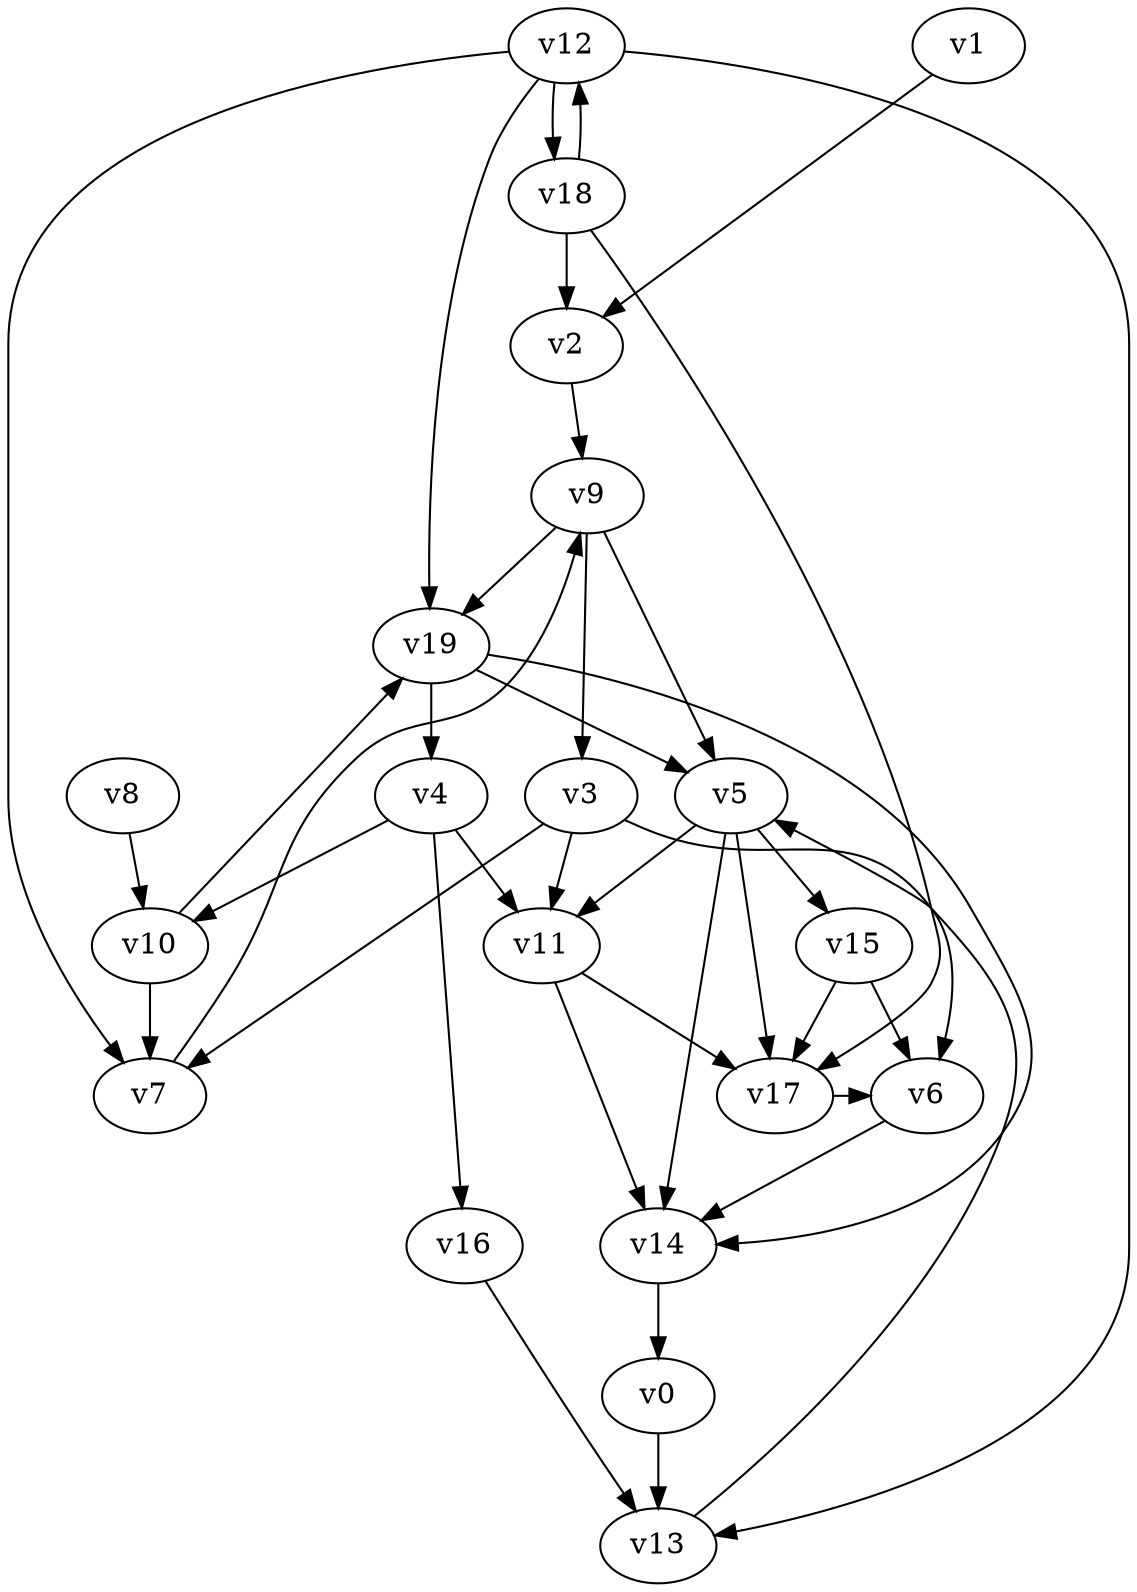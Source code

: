 // Benchmark game 21 - 20 vertices
// time_bound: 6
// targets: v19
digraph G {
    v0 [name="v0", player=0];
    v1 [name="v1", player=1];
    v2 [name="v2", player=1];
    v3 [name="v3", player=1];
    v4 [name="v4", player=0];
    v5 [name="v5", player=0];
    v6 [name="v6", player=0];
    v7 [name="v7", player=1];
    v8 [name="v8", player=0];
    v9 [name="v9", player=0];
    v10 [name="v10", player=1];
    v11 [name="v11", player=1];
    v12 [name="v12", player=1];
    v13 [name="v13", player=1];
    v14 [name="v14", player=0];
    v15 [name="v15", player=1];
    v16 [name="v16", player=0];
    v17 [name="v17", player=1];
    v18 [name="v18", player=0];
    v19 [name="v19", player=1, target=1];

    v0 -> v13;
    v1 -> v2 [constraint="t mod 3 == 1"];
    v2 -> v9;
    v3 -> v6;
    v4 -> v11;
    v5 -> v14;
    v6 -> v14;
    v7 -> v9 [constraint="t mod 2 == 0"];
    v8 -> v10;
    v9 -> v5;
    v10 -> v7;
    v11 -> v17 [constraint="t mod 5 == 3"];
    v12 -> v7;
    v13 -> v5 [constraint="t mod 5 == 3"];
    v14 -> v0;
    v15 -> v6;
    v16 -> v13;
    v17 -> v6 [constraint="t mod 2 == 0"];
    v18 -> v17 [constraint="t < 8"];
    v19 -> v14 [constraint="t mod 5 == 4"];
    v10 -> v19;
    v12 -> v19;
    v12 -> v18;
    v3 -> v11;
    v11 -> v14;
    v19 -> v5;
    v9 -> v19;
    v18 -> v2;
    v4 -> v10;
    v3 -> v7;
    v9 -> v3;
    v5 -> v11;
    v4 -> v16;
    v12 -> v13;
    v19 -> v4;
    v18 -> v12;
    v15 -> v17;
    v5 -> v17;
    v5 -> v15;
}
